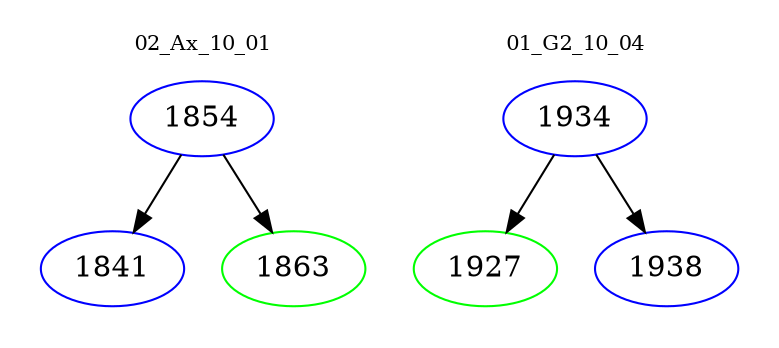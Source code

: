 digraph{
subgraph cluster_0 {
color = white
label = "02_Ax_10_01";
fontsize=10;
T0_1854 [label="1854", color="blue"]
T0_1854 -> T0_1841 [color="black"]
T0_1841 [label="1841", color="blue"]
T0_1854 -> T0_1863 [color="black"]
T0_1863 [label="1863", color="green"]
}
subgraph cluster_1 {
color = white
label = "01_G2_10_04";
fontsize=10;
T1_1934 [label="1934", color="blue"]
T1_1934 -> T1_1927 [color="black"]
T1_1927 [label="1927", color="green"]
T1_1934 -> T1_1938 [color="black"]
T1_1938 [label="1938", color="blue"]
}
}
